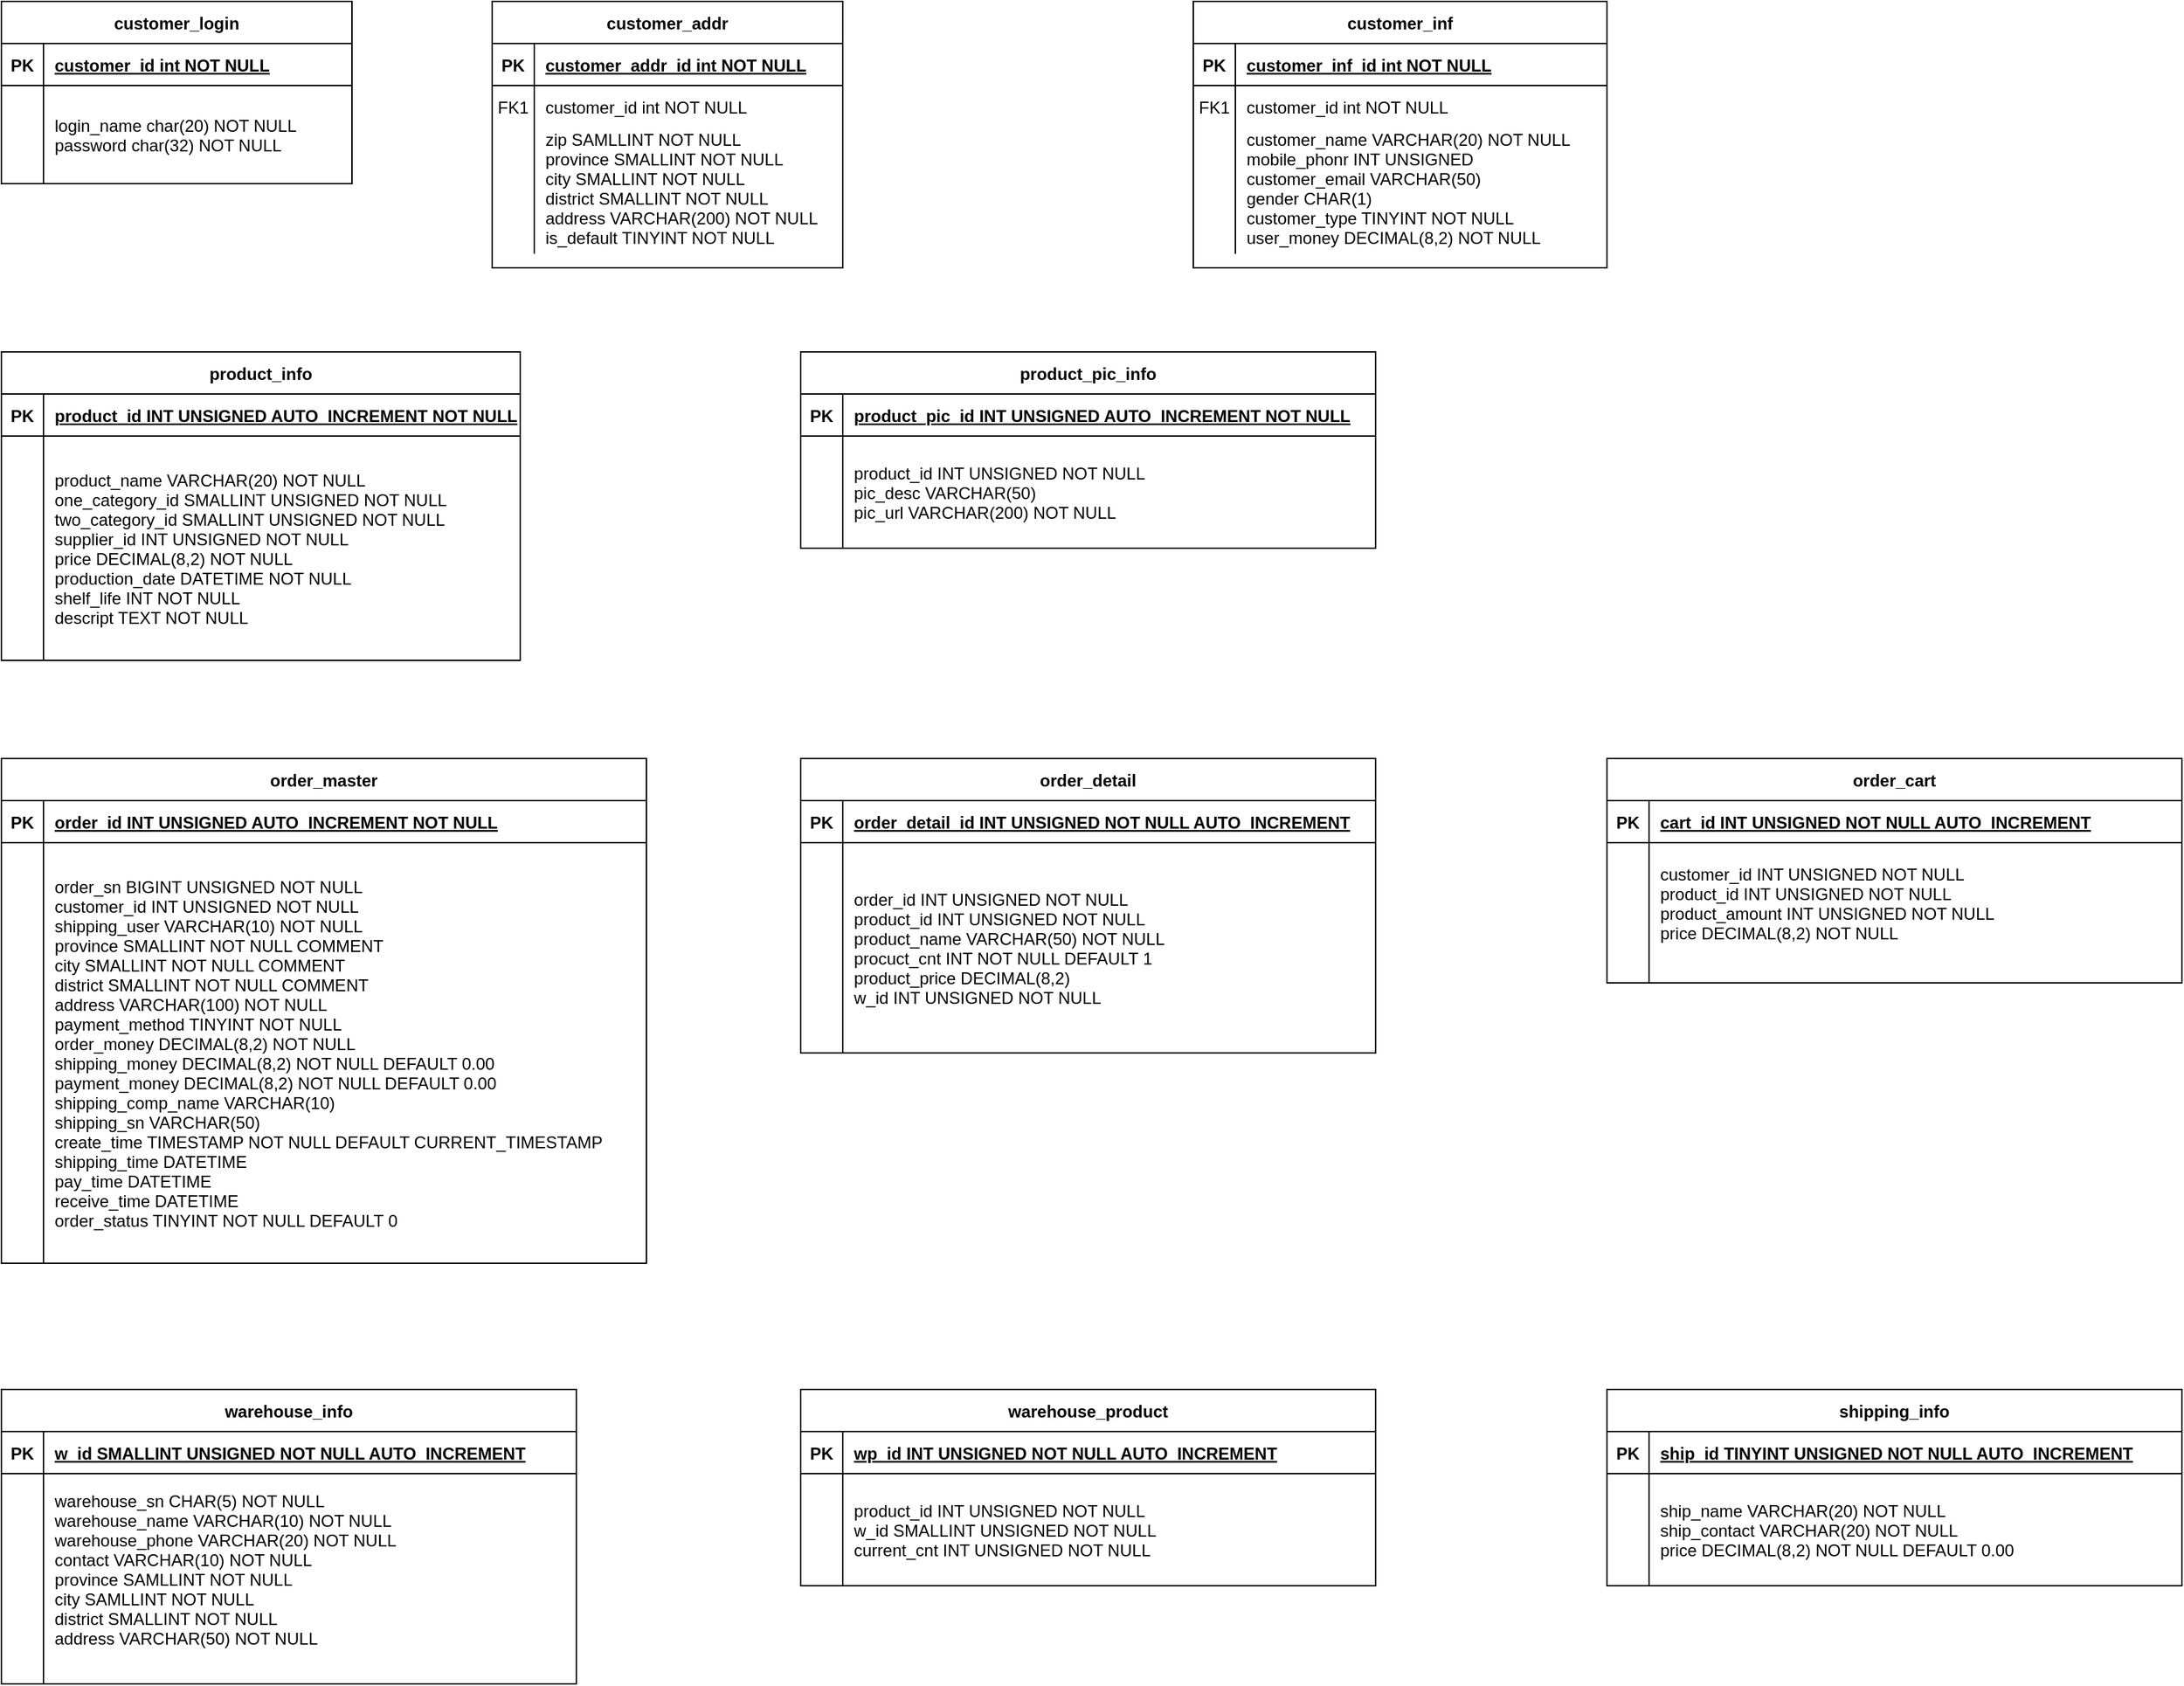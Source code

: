 <mxfile version="16.5.1" type="device"><diagram id="R2lEEEUBdFMjLlhIrx00" name="Page-1"><mxGraphModel dx="2854" dy="1547" grid="1" gridSize="10" guides="1" tooltips="1" connect="1" arrows="1" fold="1" page="1" pageScale="1" pageWidth="850" pageHeight="1100" math="0" shadow="0" extFonts="Permanent Marker^https://fonts.googleapis.com/css?family=Permanent+Marker"><root><mxCell id="0"/><mxCell id="1" parent="0"/><mxCell id="C-vyLk0tnHw3VtMMgP7b-2" value="customer_addr" style="shape=table;startSize=30;container=1;collapsible=1;childLayout=tableLayout;fixedRows=1;rowLines=0;fontStyle=1;align=center;resizeLast=1;" parent="1" vertex="1"><mxGeometry x="-400" y="30" width="250" height="190" as="geometry"/></mxCell><mxCell id="C-vyLk0tnHw3VtMMgP7b-3" value="" style="shape=partialRectangle;collapsible=0;dropTarget=0;pointerEvents=0;fillColor=none;points=[[0,0.5],[1,0.5]];portConstraint=eastwest;top=0;left=0;right=0;bottom=1;" parent="C-vyLk0tnHw3VtMMgP7b-2" vertex="1"><mxGeometry y="30" width="250" height="30" as="geometry"/></mxCell><mxCell id="C-vyLk0tnHw3VtMMgP7b-4" value="PK" style="shape=partialRectangle;overflow=hidden;connectable=0;fillColor=none;top=0;left=0;bottom=0;right=0;fontStyle=1;" parent="C-vyLk0tnHw3VtMMgP7b-3" vertex="1"><mxGeometry width="30" height="30" as="geometry"><mxRectangle width="30" height="30" as="alternateBounds"/></mxGeometry></mxCell><mxCell id="C-vyLk0tnHw3VtMMgP7b-5" value="customer_addr_id int NOT NULL " style="shape=partialRectangle;overflow=hidden;connectable=0;fillColor=none;top=0;left=0;bottom=0;right=0;align=left;spacingLeft=6;fontStyle=5;" parent="C-vyLk0tnHw3VtMMgP7b-3" vertex="1"><mxGeometry x="30" width="220" height="30" as="geometry"><mxRectangle width="220" height="30" as="alternateBounds"/></mxGeometry></mxCell><mxCell id="C-vyLk0tnHw3VtMMgP7b-6" value="" style="shape=partialRectangle;collapsible=0;dropTarget=0;pointerEvents=0;fillColor=none;points=[[0,0.5],[1,0.5]];portConstraint=eastwest;top=0;left=0;right=0;bottom=0;" parent="C-vyLk0tnHw3VtMMgP7b-2" vertex="1"><mxGeometry y="60" width="250" height="30" as="geometry"/></mxCell><mxCell id="C-vyLk0tnHw3VtMMgP7b-7" value="FK1" style="shape=partialRectangle;overflow=hidden;connectable=0;fillColor=none;top=0;left=0;bottom=0;right=0;" parent="C-vyLk0tnHw3VtMMgP7b-6" vertex="1"><mxGeometry width="30" height="30" as="geometry"><mxRectangle width="30" height="30" as="alternateBounds"/></mxGeometry></mxCell><mxCell id="C-vyLk0tnHw3VtMMgP7b-8" value="customer_id int NOT NULL" style="shape=partialRectangle;overflow=hidden;connectable=0;fillColor=none;top=0;left=0;bottom=0;right=0;align=left;spacingLeft=6;" parent="C-vyLk0tnHw3VtMMgP7b-6" vertex="1"><mxGeometry x="30" width="220" height="30" as="geometry"><mxRectangle width="220" height="30" as="alternateBounds"/></mxGeometry></mxCell><mxCell id="C-vyLk0tnHw3VtMMgP7b-9" value="" style="shape=partialRectangle;collapsible=0;dropTarget=0;pointerEvents=0;fillColor=none;points=[[0,0.5],[1,0.5]];portConstraint=eastwest;top=0;left=0;right=0;bottom=0;" parent="C-vyLk0tnHw3VtMMgP7b-2" vertex="1"><mxGeometry y="90" width="250" height="90" as="geometry"/></mxCell><mxCell id="C-vyLk0tnHw3VtMMgP7b-10" value="" style="shape=partialRectangle;overflow=hidden;connectable=0;fillColor=none;top=0;left=0;bottom=0;right=0;" parent="C-vyLk0tnHw3VtMMgP7b-9" vertex="1"><mxGeometry width="30" height="90" as="geometry"><mxRectangle width="30" height="90" as="alternateBounds"/></mxGeometry></mxCell><mxCell id="C-vyLk0tnHw3VtMMgP7b-11" value="zip SAMLLINT NOT NULL&#10;province SMALLINT NOT NULL&#10;city SMALLINT NOT NULL&#10;district SMALLINT NOT NULL&#10;address VARCHAR(200) NOT NULL&#10;is_default TINYINT NOT NULL&#10;" style="shape=partialRectangle;overflow=hidden;connectable=0;fillColor=none;top=0;left=0;bottom=0;right=0;align=left;spacingLeft=6;" parent="C-vyLk0tnHw3VtMMgP7b-9" vertex="1"><mxGeometry x="30" width="220" height="90" as="geometry"><mxRectangle width="220" height="90" as="alternateBounds"/></mxGeometry></mxCell><mxCell id="C-vyLk0tnHw3VtMMgP7b-13" value="customer_inf" style="shape=table;startSize=30;container=1;collapsible=1;childLayout=tableLayout;fixedRows=1;rowLines=0;fontStyle=1;align=center;resizeLast=1;" parent="1" vertex="1"><mxGeometry x="100" y="30" width="295" height="190" as="geometry"/></mxCell><mxCell id="C-vyLk0tnHw3VtMMgP7b-14" value="" style="shape=partialRectangle;collapsible=0;dropTarget=0;pointerEvents=0;fillColor=none;points=[[0,0.5],[1,0.5]];portConstraint=eastwest;top=0;left=0;right=0;bottom=1;" parent="C-vyLk0tnHw3VtMMgP7b-13" vertex="1"><mxGeometry y="30" width="295" height="30" as="geometry"/></mxCell><mxCell id="C-vyLk0tnHw3VtMMgP7b-15" value="PK" style="shape=partialRectangle;overflow=hidden;connectable=0;fillColor=none;top=0;left=0;bottom=0;right=0;fontStyle=1;" parent="C-vyLk0tnHw3VtMMgP7b-14" vertex="1"><mxGeometry width="30" height="30" as="geometry"><mxRectangle width="30" height="30" as="alternateBounds"/></mxGeometry></mxCell><mxCell id="C-vyLk0tnHw3VtMMgP7b-16" value="customer_inf_id int NOT NULL " style="shape=partialRectangle;overflow=hidden;connectable=0;fillColor=none;top=0;left=0;bottom=0;right=0;align=left;spacingLeft=6;fontStyle=5;" parent="C-vyLk0tnHw3VtMMgP7b-14" vertex="1"><mxGeometry x="30" width="265" height="30" as="geometry"><mxRectangle width="265" height="30" as="alternateBounds"/></mxGeometry></mxCell><mxCell id="C-vyLk0tnHw3VtMMgP7b-17" value="" style="shape=partialRectangle;collapsible=0;dropTarget=0;pointerEvents=0;fillColor=none;points=[[0,0.5],[1,0.5]];portConstraint=eastwest;top=0;left=0;right=0;bottom=0;" parent="C-vyLk0tnHw3VtMMgP7b-13" vertex="1"><mxGeometry y="60" width="295" height="30" as="geometry"/></mxCell><mxCell id="C-vyLk0tnHw3VtMMgP7b-18" value="FK1" style="shape=partialRectangle;overflow=hidden;connectable=0;fillColor=none;top=0;left=0;bottom=0;right=0;" parent="C-vyLk0tnHw3VtMMgP7b-17" vertex="1"><mxGeometry width="30" height="30" as="geometry"><mxRectangle width="30" height="30" as="alternateBounds"/></mxGeometry></mxCell><mxCell id="C-vyLk0tnHw3VtMMgP7b-19" value="customer_id int NOT NULL" style="shape=partialRectangle;overflow=hidden;connectable=0;fillColor=none;top=0;left=0;bottom=0;right=0;align=left;spacingLeft=6;" parent="C-vyLk0tnHw3VtMMgP7b-17" vertex="1"><mxGeometry x="30" width="265" height="30" as="geometry"><mxRectangle width="265" height="30" as="alternateBounds"/></mxGeometry></mxCell><mxCell id="C-vyLk0tnHw3VtMMgP7b-20" value="" style="shape=partialRectangle;collapsible=0;dropTarget=0;pointerEvents=0;fillColor=none;points=[[0,0.5],[1,0.5]];portConstraint=eastwest;top=0;left=0;right=0;bottom=0;" parent="C-vyLk0tnHw3VtMMgP7b-13" vertex="1"><mxGeometry y="90" width="295" height="90" as="geometry"/></mxCell><mxCell id="C-vyLk0tnHw3VtMMgP7b-21" value="" style="shape=partialRectangle;overflow=hidden;connectable=0;fillColor=none;top=0;left=0;bottom=0;right=0;" parent="C-vyLk0tnHw3VtMMgP7b-20" vertex="1"><mxGeometry width="30" height="90" as="geometry"><mxRectangle width="30" height="90" as="alternateBounds"/></mxGeometry></mxCell><mxCell id="C-vyLk0tnHw3VtMMgP7b-22" value="customer_name VARCHAR(20) NOT NULL&#10;mobile_phonr INT UNSIGNED&#10;customer_email VARCHAR(50)&#10;gender CHAR(1)&#10;customer_type TINYINT NOT NULL&#10;user_money DECIMAL(8,2) NOT NULL&#10;" style="shape=partialRectangle;overflow=hidden;connectable=0;fillColor=none;top=0;left=0;bottom=0;right=0;align=left;spacingLeft=6;" parent="C-vyLk0tnHw3VtMMgP7b-20" vertex="1"><mxGeometry x="30" width="265" height="90" as="geometry"><mxRectangle width="265" height="90" as="alternateBounds"/></mxGeometry></mxCell><mxCell id="C-vyLk0tnHw3VtMMgP7b-23" value="customer_login" style="shape=table;startSize=30;container=1;collapsible=1;childLayout=tableLayout;fixedRows=1;rowLines=0;fontStyle=1;align=center;resizeLast=1;" parent="1" vertex="1"><mxGeometry x="-750" y="30" width="250" height="130" as="geometry"/></mxCell><mxCell id="C-vyLk0tnHw3VtMMgP7b-24" value="" style="shape=partialRectangle;collapsible=0;dropTarget=0;pointerEvents=0;fillColor=none;points=[[0,0.5],[1,0.5]];portConstraint=eastwest;top=0;left=0;right=0;bottom=1;" parent="C-vyLk0tnHw3VtMMgP7b-23" vertex="1"><mxGeometry y="30" width="250" height="30" as="geometry"/></mxCell><mxCell id="C-vyLk0tnHw3VtMMgP7b-25" value="PK" style="shape=partialRectangle;overflow=hidden;connectable=0;fillColor=none;top=0;left=0;bottom=0;right=0;fontStyle=1;" parent="C-vyLk0tnHw3VtMMgP7b-24" vertex="1"><mxGeometry width="30" height="30" as="geometry"><mxRectangle width="30" height="30" as="alternateBounds"/></mxGeometry></mxCell><mxCell id="C-vyLk0tnHw3VtMMgP7b-26" value="customer_id int NOT NULL " style="shape=partialRectangle;overflow=hidden;connectable=0;fillColor=none;top=0;left=0;bottom=0;right=0;align=left;spacingLeft=6;fontStyle=5;" parent="C-vyLk0tnHw3VtMMgP7b-24" vertex="1"><mxGeometry x="30" width="220" height="30" as="geometry"><mxRectangle width="220" height="30" as="alternateBounds"/></mxGeometry></mxCell><mxCell id="C-vyLk0tnHw3VtMMgP7b-27" value="" style="shape=partialRectangle;collapsible=0;dropTarget=0;pointerEvents=0;fillColor=none;points=[[0,0.5],[1,0.5]];portConstraint=eastwest;top=0;left=0;right=0;bottom=0;" parent="C-vyLk0tnHw3VtMMgP7b-23" vertex="1"><mxGeometry y="60" width="250" height="70" as="geometry"/></mxCell><mxCell id="C-vyLk0tnHw3VtMMgP7b-28" value="" style="shape=partialRectangle;overflow=hidden;connectable=0;fillColor=none;top=0;left=0;bottom=0;right=0;" parent="C-vyLk0tnHw3VtMMgP7b-27" vertex="1"><mxGeometry width="30" height="70" as="geometry"><mxRectangle width="30" height="70" as="alternateBounds"/></mxGeometry></mxCell><mxCell id="C-vyLk0tnHw3VtMMgP7b-29" value="login_name char(20) NOT NULL&#10;password char(32) NOT NULL" style="shape=partialRectangle;overflow=hidden;connectable=0;fillColor=none;top=0;left=0;bottom=0;right=0;align=left;spacingLeft=6;" parent="C-vyLk0tnHw3VtMMgP7b-27" vertex="1"><mxGeometry x="30" width="220" height="70" as="geometry"><mxRectangle width="220" height="70" as="alternateBounds"/></mxGeometry></mxCell><mxCell id="YTJmxmMvK61A4Ml1zFhE-1" value="product_info" style="shape=table;startSize=30;container=1;collapsible=1;childLayout=tableLayout;fixedRows=1;rowLines=0;fontStyle=1;align=center;resizeLast=1;" vertex="1" parent="1"><mxGeometry x="-750" y="280" width="370" height="220" as="geometry"/></mxCell><mxCell id="YTJmxmMvK61A4Ml1zFhE-2" value="" style="shape=partialRectangle;collapsible=0;dropTarget=0;pointerEvents=0;fillColor=none;points=[[0,0.5],[1,0.5]];portConstraint=eastwest;top=0;left=0;right=0;bottom=1;" vertex="1" parent="YTJmxmMvK61A4Ml1zFhE-1"><mxGeometry y="30" width="370" height="30" as="geometry"/></mxCell><mxCell id="YTJmxmMvK61A4Ml1zFhE-3" value="PK" style="shape=partialRectangle;overflow=hidden;connectable=0;fillColor=none;top=0;left=0;bottom=0;right=0;fontStyle=1;" vertex="1" parent="YTJmxmMvK61A4Ml1zFhE-2"><mxGeometry width="30" height="30" as="geometry"><mxRectangle width="30" height="30" as="alternateBounds"/></mxGeometry></mxCell><mxCell id="YTJmxmMvK61A4Ml1zFhE-4" value="product_id INT UNSIGNED AUTO_INCREMENT NOT NULL" style="shape=partialRectangle;overflow=hidden;connectable=0;fillColor=none;top=0;left=0;bottom=0;right=0;align=left;spacingLeft=6;fontStyle=5;" vertex="1" parent="YTJmxmMvK61A4Ml1zFhE-2"><mxGeometry x="30" width="340" height="30" as="geometry"><mxRectangle width="340" height="30" as="alternateBounds"/></mxGeometry></mxCell><mxCell id="YTJmxmMvK61A4Ml1zFhE-5" value="" style="shape=partialRectangle;collapsible=0;dropTarget=0;pointerEvents=0;fillColor=none;points=[[0,0.5],[1,0.5]];portConstraint=eastwest;top=0;left=0;right=0;bottom=0;" vertex="1" parent="YTJmxmMvK61A4Ml1zFhE-1"><mxGeometry y="60" width="370" height="160" as="geometry"/></mxCell><mxCell id="YTJmxmMvK61A4Ml1zFhE-6" value="" style="shape=partialRectangle;overflow=hidden;connectable=0;fillColor=none;top=0;left=0;bottom=0;right=0;" vertex="1" parent="YTJmxmMvK61A4Ml1zFhE-5"><mxGeometry width="30" height="160" as="geometry"><mxRectangle width="30" height="160" as="alternateBounds"/></mxGeometry></mxCell><mxCell id="YTJmxmMvK61A4Ml1zFhE-7" value="product_name VARCHAR(20) NOT NULL&#10;one_category_id SMALLINT UNSIGNED NOT NULL&#10;two_category_id SMALLINT UNSIGNED NOT NULL&#10;supplier_id INT UNSIGNED NOT NULL&#10;price DECIMAL(8,2) NOT NULL&#10;production_date DATETIME NOT NULL&#10;shelf_life INT NOT NULL&#10;descript TEXT NOT NULL" style="shape=partialRectangle;overflow=hidden;connectable=0;fillColor=none;top=0;left=0;bottom=0;right=0;align=left;spacingLeft=6;" vertex="1" parent="YTJmxmMvK61A4Ml1zFhE-5"><mxGeometry x="30" width="340" height="160" as="geometry"><mxRectangle width="340" height="160" as="alternateBounds"/></mxGeometry></mxCell><mxCell id="YTJmxmMvK61A4Ml1zFhE-8" value="product_pic_info" style="shape=table;startSize=30;container=1;collapsible=1;childLayout=tableLayout;fixedRows=1;rowLines=0;fontStyle=1;align=center;resizeLast=1;" vertex="1" parent="1"><mxGeometry x="-180" y="280" width="410" height="140" as="geometry"/></mxCell><mxCell id="YTJmxmMvK61A4Ml1zFhE-9" value="" style="shape=partialRectangle;collapsible=0;dropTarget=0;pointerEvents=0;fillColor=none;points=[[0,0.5],[1,0.5]];portConstraint=eastwest;top=0;left=0;right=0;bottom=1;" vertex="1" parent="YTJmxmMvK61A4Ml1zFhE-8"><mxGeometry y="30" width="410" height="30" as="geometry"/></mxCell><mxCell id="YTJmxmMvK61A4Ml1zFhE-10" value="PK" style="shape=partialRectangle;overflow=hidden;connectable=0;fillColor=none;top=0;left=0;bottom=0;right=0;fontStyle=1;" vertex="1" parent="YTJmxmMvK61A4Ml1zFhE-9"><mxGeometry width="30" height="30" as="geometry"><mxRectangle width="30" height="30" as="alternateBounds"/></mxGeometry></mxCell><mxCell id="YTJmxmMvK61A4Ml1zFhE-11" value="product_pic_id INT UNSIGNED AUTO_INCREMENT NOT NULL" style="shape=partialRectangle;overflow=hidden;connectable=0;fillColor=none;top=0;left=0;bottom=0;right=0;align=left;spacingLeft=6;fontStyle=5;" vertex="1" parent="YTJmxmMvK61A4Ml1zFhE-9"><mxGeometry x="30" width="380" height="30" as="geometry"><mxRectangle width="380" height="30" as="alternateBounds"/></mxGeometry></mxCell><mxCell id="YTJmxmMvK61A4Ml1zFhE-12" value="" style="shape=partialRectangle;collapsible=0;dropTarget=0;pointerEvents=0;fillColor=none;points=[[0,0.5],[1,0.5]];portConstraint=eastwest;top=0;left=0;right=0;bottom=0;" vertex="1" parent="YTJmxmMvK61A4Ml1zFhE-8"><mxGeometry y="60" width="410" height="80" as="geometry"/></mxCell><mxCell id="YTJmxmMvK61A4Ml1zFhE-13" value="" style="shape=partialRectangle;overflow=hidden;connectable=0;fillColor=none;top=0;left=0;bottom=0;right=0;" vertex="1" parent="YTJmxmMvK61A4Ml1zFhE-12"><mxGeometry width="30" height="80" as="geometry"><mxRectangle width="30" height="80" as="alternateBounds"/></mxGeometry></mxCell><mxCell id="YTJmxmMvK61A4Ml1zFhE-14" value="product_id INT UNSIGNED NOT NULL&#10;pic_desc VARCHAR(50)&#10;pic_url VARCHAR(200) NOT NULL" style="shape=partialRectangle;overflow=hidden;connectable=0;fillColor=none;top=0;left=0;bottom=0;right=0;align=left;spacingLeft=6;" vertex="1" parent="YTJmxmMvK61A4Ml1zFhE-12"><mxGeometry x="30" width="380" height="80" as="geometry"><mxRectangle width="380" height="80" as="alternateBounds"/></mxGeometry></mxCell><mxCell id="YTJmxmMvK61A4Ml1zFhE-15" value="order_master" style="shape=table;startSize=30;container=1;collapsible=1;childLayout=tableLayout;fixedRows=1;rowLines=0;fontStyle=1;align=center;resizeLast=1;" vertex="1" parent="1"><mxGeometry x="-750" y="570" width="460" height="360" as="geometry"/></mxCell><mxCell id="YTJmxmMvK61A4Ml1zFhE-16" value="" style="shape=partialRectangle;collapsible=0;dropTarget=0;pointerEvents=0;fillColor=none;points=[[0,0.5],[1,0.5]];portConstraint=eastwest;top=0;left=0;right=0;bottom=1;" vertex="1" parent="YTJmxmMvK61A4Ml1zFhE-15"><mxGeometry y="30" width="460" height="30" as="geometry"/></mxCell><mxCell id="YTJmxmMvK61A4Ml1zFhE-17" value="PK" style="shape=partialRectangle;overflow=hidden;connectable=0;fillColor=none;top=0;left=0;bottom=0;right=0;fontStyle=1;" vertex="1" parent="YTJmxmMvK61A4Ml1zFhE-16"><mxGeometry width="30" height="30" as="geometry"><mxRectangle width="30" height="30" as="alternateBounds"/></mxGeometry></mxCell><mxCell id="YTJmxmMvK61A4Ml1zFhE-18" value="order_id INT UNSIGNED AUTO_INCREMENT NOT NULL" style="shape=partialRectangle;overflow=hidden;connectable=0;fillColor=none;top=0;left=0;bottom=0;right=0;align=left;spacingLeft=6;fontStyle=5;" vertex="1" parent="YTJmxmMvK61A4Ml1zFhE-16"><mxGeometry x="30" width="430" height="30" as="geometry"><mxRectangle width="430" height="30" as="alternateBounds"/></mxGeometry></mxCell><mxCell id="YTJmxmMvK61A4Ml1zFhE-19" value="" style="shape=partialRectangle;collapsible=0;dropTarget=0;pointerEvents=0;fillColor=none;points=[[0,0.5],[1,0.5]];portConstraint=eastwest;top=0;left=0;right=0;bottom=0;" vertex="1" parent="YTJmxmMvK61A4Ml1zFhE-15"><mxGeometry y="60" width="460" height="300" as="geometry"/></mxCell><mxCell id="YTJmxmMvK61A4Ml1zFhE-20" value="" style="shape=partialRectangle;overflow=hidden;connectable=0;fillColor=none;top=0;left=0;bottom=0;right=0;" vertex="1" parent="YTJmxmMvK61A4Ml1zFhE-19"><mxGeometry width="30" height="300" as="geometry"><mxRectangle width="30" height="300" as="alternateBounds"/></mxGeometry></mxCell><mxCell id="YTJmxmMvK61A4Ml1zFhE-21" value="order_sn BIGINT UNSIGNED NOT NULL &#10;customer_id INT UNSIGNED NOT NULL &#10;shipping_user VARCHAR(10) NOT NULL&#10;province SMALLINT NOT NULL COMMENT &#10;city SMALLINT NOT NULL COMMENT &#10;district SMALLINT NOT NULL COMMENT &#10;address VARCHAR(100) NOT NULL &#10;payment_method TINYINT NOT NULL &#10;order_money DECIMAL(8,2) NOT NULL &#10;shipping_money DECIMAL(8,2) NOT NULL DEFAULT 0.00 &#10;payment_money DECIMAL(8,2) NOT NULL DEFAULT 0.00 &#10;shipping_comp_name VARCHAR(10) &#10;shipping_sn VARCHAR(50) &#10;create_time TIMESTAMP NOT NULL DEFAULT CURRENT_TIMESTAMP &#10;shipping_time DATETIME &#10;pay_time DATETIME &#10;receive_time DATETIME &#10;order_status TINYINT NOT NULL DEFAULT 0  " style="shape=partialRectangle;overflow=hidden;connectable=0;fillColor=none;top=0;left=0;bottom=0;right=0;align=left;spacingLeft=6;" vertex="1" parent="YTJmxmMvK61A4Ml1zFhE-19"><mxGeometry x="30" width="430" height="300" as="geometry"><mxRectangle width="430" height="300" as="alternateBounds"/></mxGeometry></mxCell><mxCell id="YTJmxmMvK61A4Ml1zFhE-22" value="order_detail" style="shape=table;startSize=30;container=1;collapsible=1;childLayout=tableLayout;fixedRows=1;rowLines=0;fontStyle=1;align=center;resizeLast=1;" vertex="1" parent="1"><mxGeometry x="-180" y="570" width="410" height="210" as="geometry"/></mxCell><mxCell id="YTJmxmMvK61A4Ml1zFhE-23" value="" style="shape=partialRectangle;collapsible=0;dropTarget=0;pointerEvents=0;fillColor=none;points=[[0,0.5],[1,0.5]];portConstraint=eastwest;top=0;left=0;right=0;bottom=1;" vertex="1" parent="YTJmxmMvK61A4Ml1zFhE-22"><mxGeometry y="30" width="410" height="30" as="geometry"/></mxCell><mxCell id="YTJmxmMvK61A4Ml1zFhE-24" value="PK" style="shape=partialRectangle;overflow=hidden;connectable=0;fillColor=none;top=0;left=0;bottom=0;right=0;fontStyle=1;" vertex="1" parent="YTJmxmMvK61A4Ml1zFhE-23"><mxGeometry width="30" height="30" as="geometry"><mxRectangle width="30" height="30" as="alternateBounds"/></mxGeometry></mxCell><mxCell id="YTJmxmMvK61A4Ml1zFhE-25" value="order_detail_id INT UNSIGNED NOT NULL AUTO_INCREMENT" style="shape=partialRectangle;overflow=hidden;connectable=0;fillColor=none;top=0;left=0;bottom=0;right=0;align=left;spacingLeft=6;fontStyle=5;" vertex="1" parent="YTJmxmMvK61A4Ml1zFhE-23"><mxGeometry x="30" width="380" height="30" as="geometry"><mxRectangle width="380" height="30" as="alternateBounds"/></mxGeometry></mxCell><mxCell id="YTJmxmMvK61A4Ml1zFhE-26" value="" style="shape=partialRectangle;collapsible=0;dropTarget=0;pointerEvents=0;fillColor=none;points=[[0,0.5],[1,0.5]];portConstraint=eastwest;top=0;left=0;right=0;bottom=0;" vertex="1" parent="YTJmxmMvK61A4Ml1zFhE-22"><mxGeometry y="60" width="410" height="150" as="geometry"/></mxCell><mxCell id="YTJmxmMvK61A4Ml1zFhE-27" value="" style="shape=partialRectangle;overflow=hidden;connectable=0;fillColor=none;top=0;left=0;bottom=0;right=0;" vertex="1" parent="YTJmxmMvK61A4Ml1zFhE-26"><mxGeometry width="30" height="150" as="geometry"><mxRectangle width="30" height="150" as="alternateBounds"/></mxGeometry></mxCell><mxCell id="YTJmxmMvK61A4Ml1zFhE-28" value="order_id INT UNSIGNED NOT NULL&#10;product_id INT UNSIGNED NOT NULL&#10;product_name VARCHAR(50) NOT NULL&#10;procuct_cnt INT NOT NULL DEFAULT 1&#10;product_price DECIMAL(8,2)&#10;w_id INT UNSIGNED NOT NULL" style="shape=partialRectangle;overflow=hidden;connectable=0;fillColor=none;top=0;left=0;bottom=0;right=0;align=left;spacingLeft=6;" vertex="1" parent="YTJmxmMvK61A4Ml1zFhE-26"><mxGeometry x="30" width="380" height="150" as="geometry"><mxRectangle width="380" height="150" as="alternateBounds"/></mxGeometry></mxCell><mxCell id="YTJmxmMvK61A4Ml1zFhE-29" value="order_cart" style="shape=table;startSize=30;container=1;collapsible=1;childLayout=tableLayout;fixedRows=1;rowLines=0;fontStyle=1;align=center;resizeLast=1;" vertex="1" parent="1"><mxGeometry x="395" y="570" width="410" height="160" as="geometry"/></mxCell><mxCell id="YTJmxmMvK61A4Ml1zFhE-30" value="" style="shape=partialRectangle;collapsible=0;dropTarget=0;pointerEvents=0;fillColor=none;points=[[0,0.5],[1,0.5]];portConstraint=eastwest;top=0;left=0;right=0;bottom=1;" vertex="1" parent="YTJmxmMvK61A4Ml1zFhE-29"><mxGeometry y="30" width="410" height="30" as="geometry"/></mxCell><mxCell id="YTJmxmMvK61A4Ml1zFhE-31" value="PK" style="shape=partialRectangle;overflow=hidden;connectable=0;fillColor=none;top=0;left=0;bottom=0;right=0;fontStyle=1;" vertex="1" parent="YTJmxmMvK61A4Ml1zFhE-30"><mxGeometry width="30" height="30" as="geometry"><mxRectangle width="30" height="30" as="alternateBounds"/></mxGeometry></mxCell><mxCell id="YTJmxmMvK61A4Ml1zFhE-32" value="cart_id INT UNSIGNED NOT NULL AUTO_INCREMENT" style="shape=partialRectangle;overflow=hidden;connectable=0;fillColor=none;top=0;left=0;bottom=0;right=0;align=left;spacingLeft=6;fontStyle=5;" vertex="1" parent="YTJmxmMvK61A4Ml1zFhE-30"><mxGeometry x="30" width="380" height="30" as="geometry"><mxRectangle width="380" height="30" as="alternateBounds"/></mxGeometry></mxCell><mxCell id="YTJmxmMvK61A4Ml1zFhE-33" value="" style="shape=partialRectangle;collapsible=0;dropTarget=0;pointerEvents=0;fillColor=none;points=[[0,0.5],[1,0.5]];portConstraint=eastwest;top=0;left=0;right=0;bottom=0;" vertex="1" parent="YTJmxmMvK61A4Ml1zFhE-29"><mxGeometry y="60" width="410" height="100" as="geometry"/></mxCell><mxCell id="YTJmxmMvK61A4Ml1zFhE-34" value="" style="shape=partialRectangle;overflow=hidden;connectable=0;fillColor=none;top=0;left=0;bottom=0;right=0;" vertex="1" parent="YTJmxmMvK61A4Ml1zFhE-33"><mxGeometry width="30" height="100" as="geometry"><mxRectangle width="30" height="100" as="alternateBounds"/></mxGeometry></mxCell><mxCell id="YTJmxmMvK61A4Ml1zFhE-35" value="customer_id INT UNSIGNED NOT NULL&#10;product_id INT UNSIGNED NOT NULL&#10;product_amount INT UNSIGNED NOT NULL&#10;price DECIMAL(8,2) NOT NULL&#10;" style="shape=partialRectangle;overflow=hidden;connectable=0;fillColor=none;top=0;left=0;bottom=0;right=0;align=left;spacingLeft=6;" vertex="1" parent="YTJmxmMvK61A4Ml1zFhE-33"><mxGeometry x="30" width="380" height="100" as="geometry"><mxRectangle width="380" height="100" as="alternateBounds"/></mxGeometry></mxCell><mxCell id="YTJmxmMvK61A4Ml1zFhE-36" value="warehouse_info" style="shape=table;startSize=30;container=1;collapsible=1;childLayout=tableLayout;fixedRows=1;rowLines=0;fontStyle=1;align=center;resizeLast=1;" vertex="1" parent="1"><mxGeometry x="-750" y="1020" width="410" height="210" as="geometry"/></mxCell><mxCell id="YTJmxmMvK61A4Ml1zFhE-37" value="" style="shape=partialRectangle;collapsible=0;dropTarget=0;pointerEvents=0;fillColor=none;points=[[0,0.5],[1,0.5]];portConstraint=eastwest;top=0;left=0;right=0;bottom=1;" vertex="1" parent="YTJmxmMvK61A4Ml1zFhE-36"><mxGeometry y="30" width="410" height="30" as="geometry"/></mxCell><mxCell id="YTJmxmMvK61A4Ml1zFhE-38" value="PK" style="shape=partialRectangle;overflow=hidden;connectable=0;fillColor=none;top=0;left=0;bottom=0;right=0;fontStyle=1;" vertex="1" parent="YTJmxmMvK61A4Ml1zFhE-37"><mxGeometry width="30" height="30" as="geometry"><mxRectangle width="30" height="30" as="alternateBounds"/></mxGeometry></mxCell><mxCell id="YTJmxmMvK61A4Ml1zFhE-39" value="w_id SMALLINT UNSIGNED NOT NULL AUTO_INCREMENT" style="shape=partialRectangle;overflow=hidden;connectable=0;fillColor=none;top=0;left=0;bottom=0;right=0;align=left;spacingLeft=6;fontStyle=5;" vertex="1" parent="YTJmxmMvK61A4Ml1zFhE-37"><mxGeometry x="30" width="380" height="30" as="geometry"><mxRectangle width="380" height="30" as="alternateBounds"/></mxGeometry></mxCell><mxCell id="YTJmxmMvK61A4Ml1zFhE-40" value="" style="shape=partialRectangle;collapsible=0;dropTarget=0;pointerEvents=0;fillColor=none;points=[[0,0.5],[1,0.5]];portConstraint=eastwest;top=0;left=0;right=0;bottom=0;" vertex="1" parent="YTJmxmMvK61A4Ml1zFhE-36"><mxGeometry y="60" width="410" height="150" as="geometry"/></mxCell><mxCell id="YTJmxmMvK61A4Ml1zFhE-41" value="" style="shape=partialRectangle;overflow=hidden;connectable=0;fillColor=none;top=0;left=0;bottom=0;right=0;" vertex="1" parent="YTJmxmMvK61A4Ml1zFhE-40"><mxGeometry width="30" height="150" as="geometry"><mxRectangle width="30" height="150" as="alternateBounds"/></mxGeometry></mxCell><mxCell id="YTJmxmMvK61A4Ml1zFhE-42" value="warehouse_sn CHAR(5) NOT NULL&#10;warehouse_name VARCHAR(10) NOT NULL&#10;warehouse_phone VARCHAR(20) NOT NULL&#10;contact VARCHAR(10) NOT NULL&#10;province SAMLLINT NOT NULL&#10;city SAMLLINT NOT NULL&#10;district SMALLINT NOT NULL&#10;address VARCHAR(50) NOT NULL&#10;" style="shape=partialRectangle;overflow=hidden;connectable=0;fillColor=none;top=0;left=0;bottom=0;right=0;align=left;spacingLeft=6;" vertex="1" parent="YTJmxmMvK61A4Ml1zFhE-40"><mxGeometry x="30" width="380" height="150" as="geometry"><mxRectangle width="380" height="150" as="alternateBounds"/></mxGeometry></mxCell><mxCell id="YTJmxmMvK61A4Ml1zFhE-43" value="warehouse_product" style="shape=table;startSize=30;container=1;collapsible=1;childLayout=tableLayout;fixedRows=1;rowLines=0;fontStyle=1;align=center;resizeLast=1;" vertex="1" parent="1"><mxGeometry x="-180" y="1020" width="410" height="140" as="geometry"/></mxCell><mxCell id="YTJmxmMvK61A4Ml1zFhE-44" value="" style="shape=partialRectangle;collapsible=0;dropTarget=0;pointerEvents=0;fillColor=none;points=[[0,0.5],[1,0.5]];portConstraint=eastwest;top=0;left=0;right=0;bottom=1;" vertex="1" parent="YTJmxmMvK61A4Ml1zFhE-43"><mxGeometry y="30" width="410" height="30" as="geometry"/></mxCell><mxCell id="YTJmxmMvK61A4Ml1zFhE-45" value="PK" style="shape=partialRectangle;overflow=hidden;connectable=0;fillColor=none;top=0;left=0;bottom=0;right=0;fontStyle=1;" vertex="1" parent="YTJmxmMvK61A4Ml1zFhE-44"><mxGeometry width="30" height="30" as="geometry"><mxRectangle width="30" height="30" as="alternateBounds"/></mxGeometry></mxCell><mxCell id="YTJmxmMvK61A4Ml1zFhE-46" value="wp_id INT UNSIGNED NOT NULL AUTO_INCREMENT" style="shape=partialRectangle;overflow=hidden;connectable=0;fillColor=none;top=0;left=0;bottom=0;right=0;align=left;spacingLeft=6;fontStyle=5;" vertex="1" parent="YTJmxmMvK61A4Ml1zFhE-44"><mxGeometry x="30" width="380" height="30" as="geometry"><mxRectangle width="380" height="30" as="alternateBounds"/></mxGeometry></mxCell><mxCell id="YTJmxmMvK61A4Ml1zFhE-47" value="" style="shape=partialRectangle;collapsible=0;dropTarget=0;pointerEvents=0;fillColor=none;points=[[0,0.5],[1,0.5]];portConstraint=eastwest;top=0;left=0;right=0;bottom=0;" vertex="1" parent="YTJmxmMvK61A4Ml1zFhE-43"><mxGeometry y="60" width="410" height="80" as="geometry"/></mxCell><mxCell id="YTJmxmMvK61A4Ml1zFhE-48" value="" style="shape=partialRectangle;overflow=hidden;connectable=0;fillColor=none;top=0;left=0;bottom=0;right=0;" vertex="1" parent="YTJmxmMvK61A4Ml1zFhE-47"><mxGeometry width="30" height="80" as="geometry"><mxRectangle width="30" height="80" as="alternateBounds"/></mxGeometry></mxCell><mxCell id="YTJmxmMvK61A4Ml1zFhE-49" value="product_id INT UNSIGNED NOT NULL&#10;w_id SMALLINT UNSIGNED NOT NULL&#10;current_cnt INT UNSIGNED NOT NULL" style="shape=partialRectangle;overflow=hidden;connectable=0;fillColor=none;top=0;left=0;bottom=0;right=0;align=left;spacingLeft=6;" vertex="1" parent="YTJmxmMvK61A4Ml1zFhE-47"><mxGeometry x="30" width="380" height="80" as="geometry"><mxRectangle width="380" height="80" as="alternateBounds"/></mxGeometry></mxCell><mxCell id="YTJmxmMvK61A4Ml1zFhE-50" value="shipping_info" style="shape=table;startSize=30;container=1;collapsible=1;childLayout=tableLayout;fixedRows=1;rowLines=0;fontStyle=1;align=center;resizeLast=1;" vertex="1" parent="1"><mxGeometry x="395" y="1020" width="410" height="140" as="geometry"/></mxCell><mxCell id="YTJmxmMvK61A4Ml1zFhE-51" value="" style="shape=partialRectangle;collapsible=0;dropTarget=0;pointerEvents=0;fillColor=none;points=[[0,0.5],[1,0.5]];portConstraint=eastwest;top=0;left=0;right=0;bottom=1;" vertex="1" parent="YTJmxmMvK61A4Ml1zFhE-50"><mxGeometry y="30" width="410" height="30" as="geometry"/></mxCell><mxCell id="YTJmxmMvK61A4Ml1zFhE-52" value="PK" style="shape=partialRectangle;overflow=hidden;connectable=0;fillColor=none;top=0;left=0;bottom=0;right=0;fontStyle=1;" vertex="1" parent="YTJmxmMvK61A4Ml1zFhE-51"><mxGeometry width="30" height="30" as="geometry"><mxRectangle width="30" height="30" as="alternateBounds"/></mxGeometry></mxCell><mxCell id="YTJmxmMvK61A4Ml1zFhE-53" value="ship_id TINYINT UNSIGNED NOT NULL AUTO_INCREMENT" style="shape=partialRectangle;overflow=hidden;connectable=0;fillColor=none;top=0;left=0;bottom=0;right=0;align=left;spacingLeft=6;fontStyle=5;" vertex="1" parent="YTJmxmMvK61A4Ml1zFhE-51"><mxGeometry x="30" width="380" height="30" as="geometry"><mxRectangle width="380" height="30" as="alternateBounds"/></mxGeometry></mxCell><mxCell id="YTJmxmMvK61A4Ml1zFhE-54" value="" style="shape=partialRectangle;collapsible=0;dropTarget=0;pointerEvents=0;fillColor=none;points=[[0,0.5],[1,0.5]];portConstraint=eastwest;top=0;left=0;right=0;bottom=0;" vertex="1" parent="YTJmxmMvK61A4Ml1zFhE-50"><mxGeometry y="60" width="410" height="80" as="geometry"/></mxCell><mxCell id="YTJmxmMvK61A4Ml1zFhE-55" value="" style="shape=partialRectangle;overflow=hidden;connectable=0;fillColor=none;top=0;left=0;bottom=0;right=0;" vertex="1" parent="YTJmxmMvK61A4Ml1zFhE-54"><mxGeometry width="30" height="80" as="geometry"><mxRectangle width="30" height="80" as="alternateBounds"/></mxGeometry></mxCell><mxCell id="YTJmxmMvK61A4Ml1zFhE-56" value="ship_name VARCHAR(20) NOT NULL&#10;ship_contact VARCHAR(20) NOT NULL&#10;price DECIMAL(8,2) NOT NULL DEFAULT 0.00" style="shape=partialRectangle;overflow=hidden;connectable=0;fillColor=none;top=0;left=0;bottom=0;right=0;align=left;spacingLeft=6;" vertex="1" parent="YTJmxmMvK61A4Ml1zFhE-54"><mxGeometry x="30" width="380" height="80" as="geometry"><mxRectangle width="380" height="80" as="alternateBounds"/></mxGeometry></mxCell></root></mxGraphModel></diagram></mxfile>